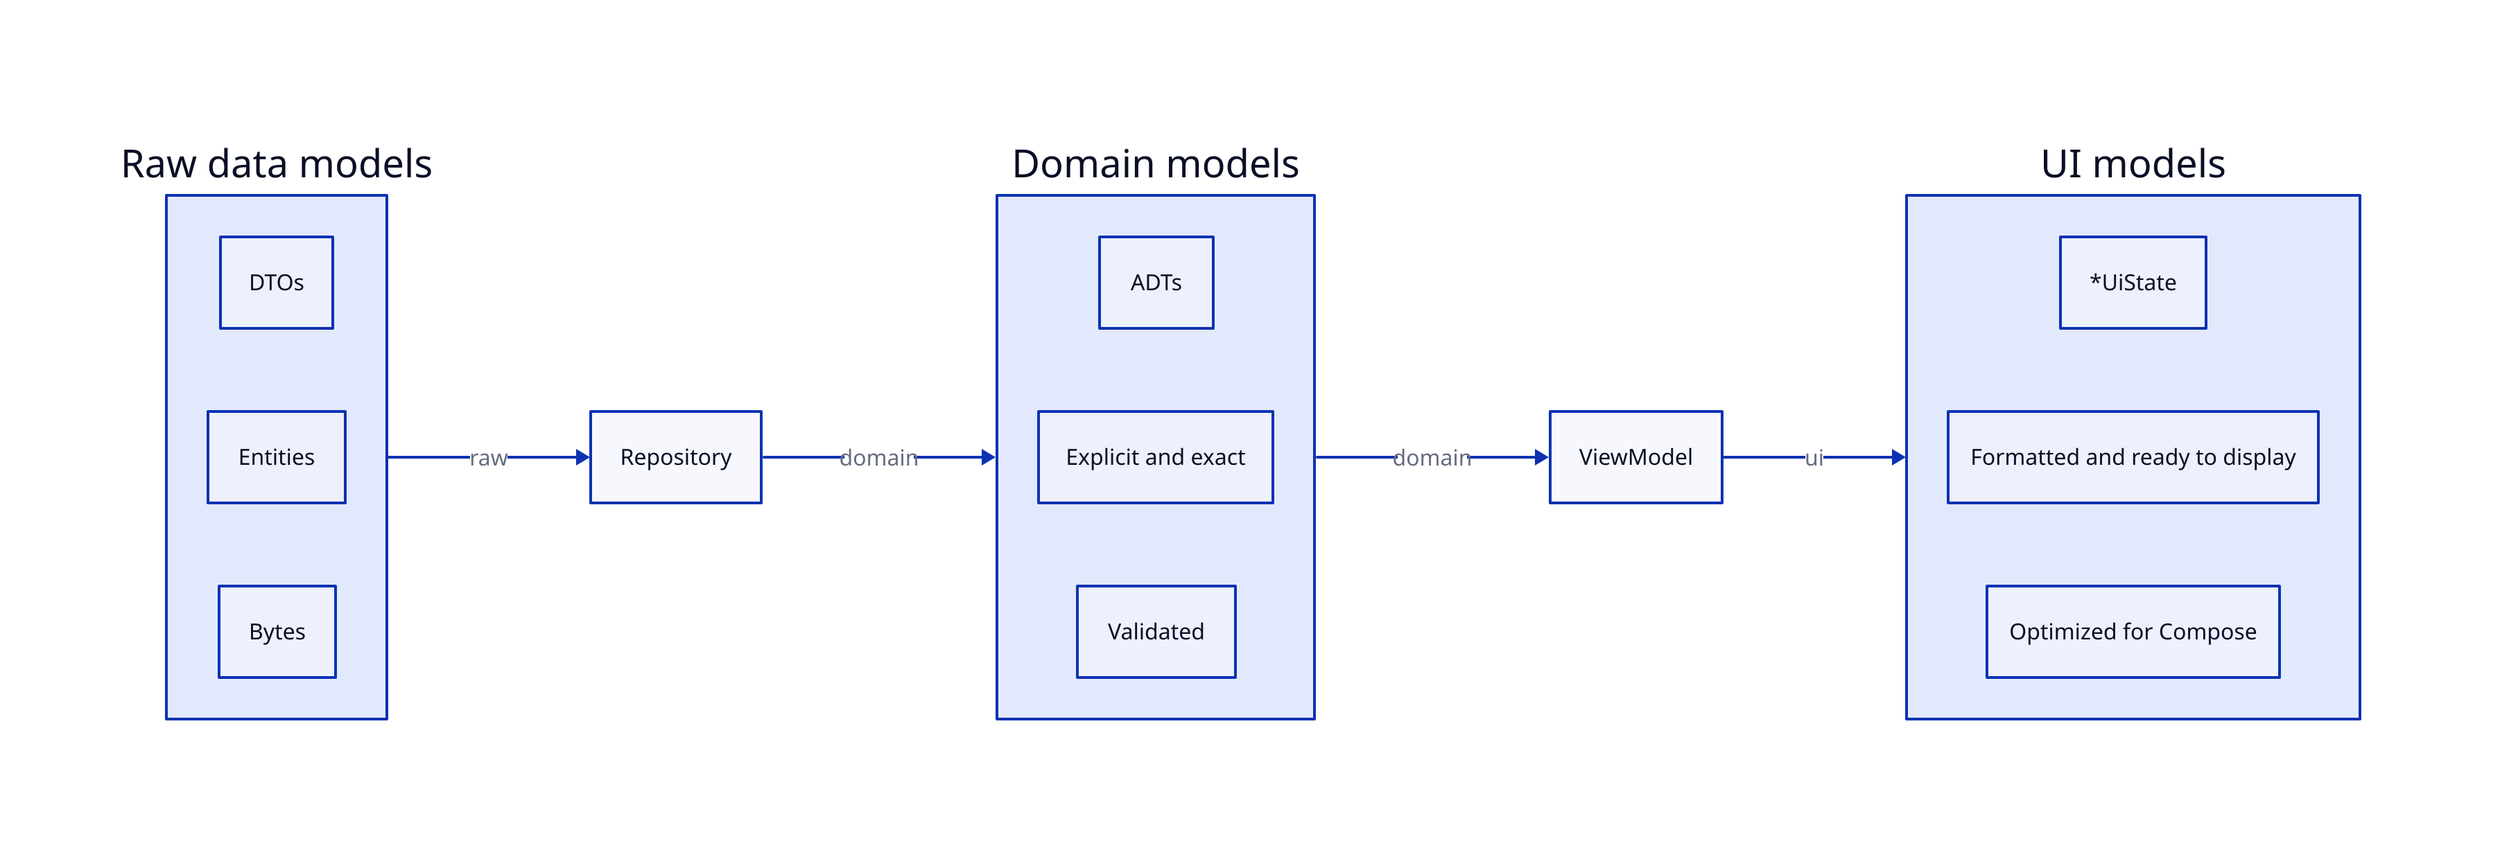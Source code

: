 direction: right

raw: "Raw data models" {
    "DTOs"
    "Entities"
    "Bytes"
}
domain: "Domain models" {
    "ADTs"
    "Explicit and exact"
    "Validated"
}
uiState: "UI models" {
    "*UiState"
    "Formatted and ready to display"
    "Optimized for Compose"
}

repo: "Repository"
vm: "ViewModel"

raw -> repo: "raw"
repo -> domain: "domain"
domain -> vm: "domain"
vm -> uiState: "ui"


